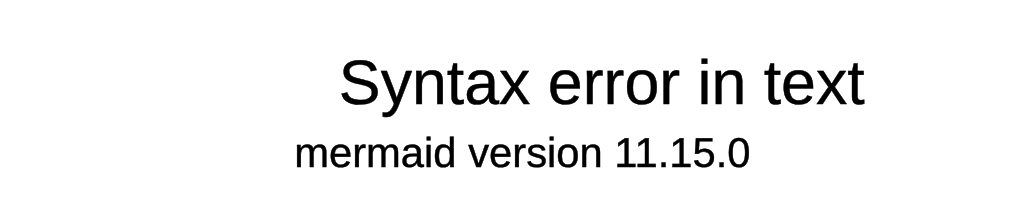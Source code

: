 ---
config:
  theme: 'base'
  themeVariables:
    primaryColor: '#BB2528'
    primaryTextColor: '#fff'
    primaryBorderColor: '#7C0000'
    lineColor: '#F8B229'
    secondaryColor: '#006100'
    tertiaryColor: '#fff'
---
gitGraph
    commit id: "Initial"
    branch feature/new-vpc
    checkout feature/new-vpc
    commit id: "Add VPC config"
    commit id: "Add subnets"
    commit id: "Security groups"
    checkout main
    commit id: "Hotfix prod"
    merge feature/new-vpc
    commit id: "Deploy v1.2"
    tag: "v1.2.0"